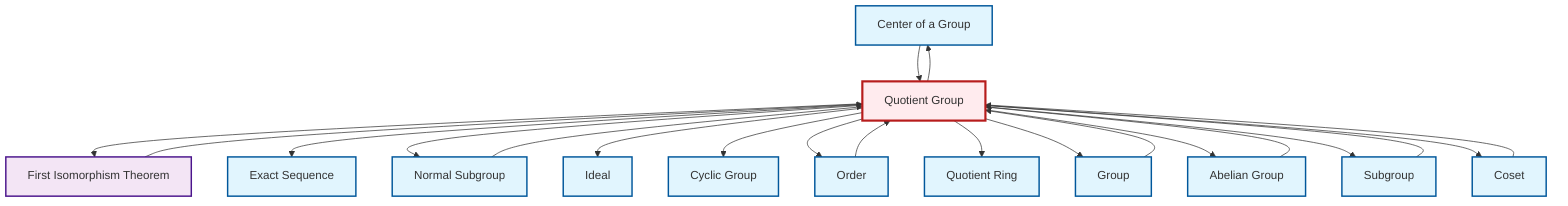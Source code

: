 graph TD
    classDef definition fill:#e1f5fe,stroke:#01579b,stroke-width:2px
    classDef theorem fill:#f3e5f5,stroke:#4a148c,stroke-width:2px
    classDef axiom fill:#fff3e0,stroke:#e65100,stroke-width:2px
    classDef example fill:#e8f5e9,stroke:#1b5e20,stroke-width:2px
    classDef current fill:#ffebee,stroke:#b71c1c,stroke-width:3px
    def-center-of-group["Center of a Group"]:::definition
    def-group["Group"]:::definition
    def-cyclic-group["Cyclic Group"]:::definition
    def-subgroup["Subgroup"]:::definition
    def-coset["Coset"]:::definition
    def-quotient-group["Quotient Group"]:::definition
    thm-first-isomorphism["First Isomorphism Theorem"]:::theorem
    def-ideal["Ideal"]:::definition
    def-order["Order"]:::definition
    def-normal-subgroup["Normal Subgroup"]:::definition
    def-abelian-group["Abelian Group"]:::definition
    def-quotient-ring["Quotient Ring"]:::definition
    def-exact-sequence["Exact Sequence"]:::definition
    def-order --> def-quotient-group
    def-quotient-group --> thm-first-isomorphism
    def-subgroup --> def-quotient-group
    def-quotient-group --> def-exact-sequence
    def-quotient-group --> def-normal-subgroup
    def-quotient-group --> def-ideal
    def-abelian-group --> def-quotient-group
    def-quotient-group --> def-center-of-group
    def-quotient-group --> def-cyclic-group
    def-coset --> def-quotient-group
    def-quotient-group --> def-order
    def-quotient-group --> def-quotient-ring
    def-quotient-group --> def-group
    thm-first-isomorphism --> def-quotient-group
    def-quotient-group --> def-abelian-group
    def-center-of-group --> def-quotient-group
    def-quotient-group --> def-subgroup
    def-group --> def-quotient-group
    def-quotient-group --> def-coset
    def-normal-subgroup --> def-quotient-group
    class def-quotient-group current